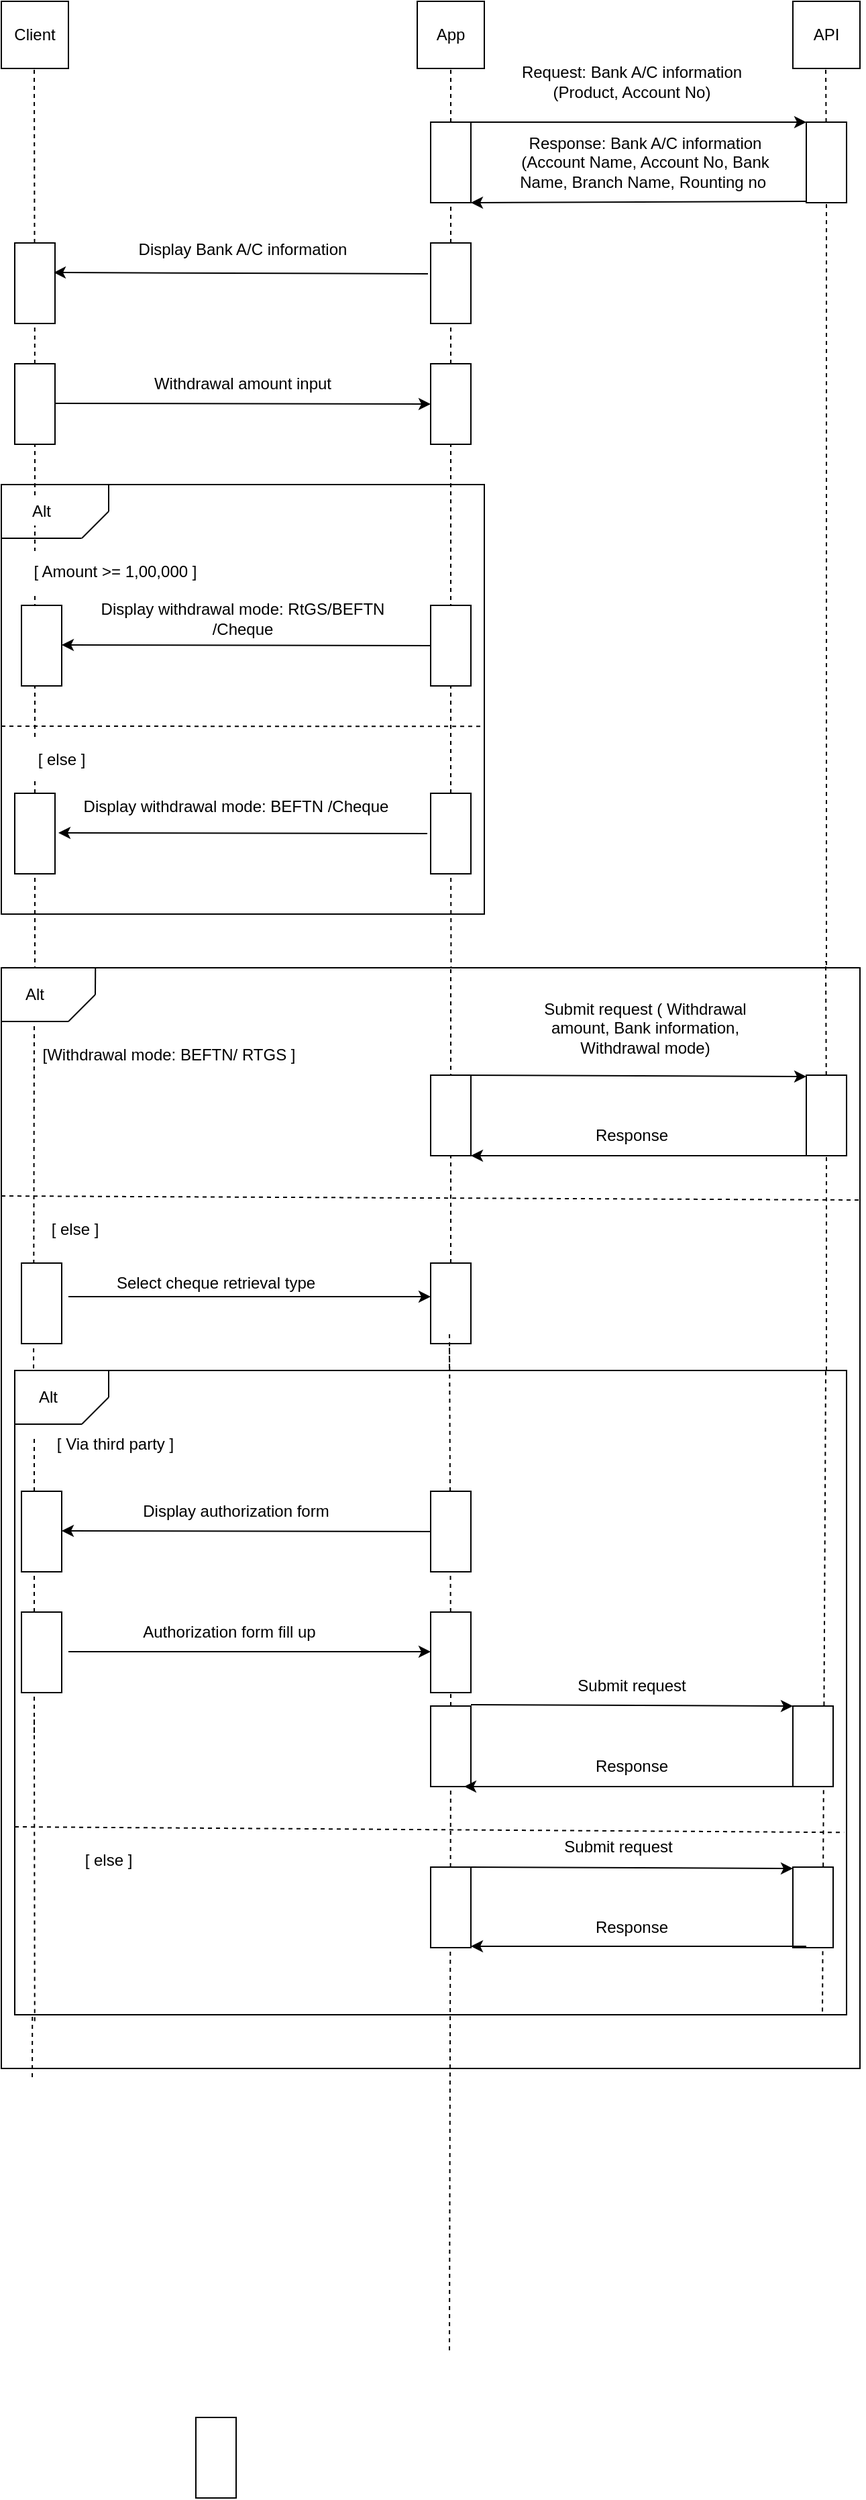 <mxfile version="24.7.5">
  <diagram name="Page-1" id="5GZ_vEYfebcZWhA3_oBz">
    <mxGraphModel dx="1434" dy="780" grid="1" gridSize="10" guides="1" tooltips="1" connect="1" arrows="1" fold="1" page="1" pageScale="1" pageWidth="850" pageHeight="1100" math="0" shadow="0">
      <root>
        <mxCell id="0" />
        <mxCell id="1" parent="0" />
        <mxCell id="pqBlBgK-2w6959EH80eU-27" value="" style="rounded=0;whiteSpace=wrap;html=1;" vertex="1" parent="1">
          <mxGeometry x="90" y="470" width="360" height="320" as="geometry" />
        </mxCell>
        <mxCell id="pqBlBgK-2w6959EH80eU-1" value="Client" style="whiteSpace=wrap;html=1;aspect=fixed;" vertex="1" parent="1">
          <mxGeometry x="90" y="110" width="50" height="50" as="geometry" />
        </mxCell>
        <mxCell id="pqBlBgK-2w6959EH80eU-2" value="App" style="whiteSpace=wrap;html=1;aspect=fixed;" vertex="1" parent="1">
          <mxGeometry x="400" y="110" width="50" height="50" as="geometry" />
        </mxCell>
        <mxCell id="pqBlBgK-2w6959EH80eU-4" value="API" style="whiteSpace=wrap;html=1;aspect=fixed;" vertex="1" parent="1">
          <mxGeometry x="680" y="110" width="50" height="50" as="geometry" />
        </mxCell>
        <mxCell id="pqBlBgK-2w6959EH80eU-5" value="" style="endArrow=none;dashed=1;html=1;rounded=0;" edge="1" parent="1" source="pqBlBgK-2w6959EH80eU-21">
          <mxGeometry width="50" height="50" relative="1" as="geometry">
            <mxPoint x="115" y="630" as="sourcePoint" />
            <mxPoint x="114.5" y="160" as="targetPoint" />
          </mxGeometry>
        </mxCell>
        <mxCell id="pqBlBgK-2w6959EH80eU-6" value="" style="endArrow=none;dashed=1;html=1;rounded=0;" edge="1" parent="1" source="pqBlBgK-2w6959EH80eU-9">
          <mxGeometry width="50" height="50" relative="1" as="geometry">
            <mxPoint x="425.5" y="630" as="sourcePoint" />
            <mxPoint x="425" y="160" as="targetPoint" />
          </mxGeometry>
        </mxCell>
        <mxCell id="pqBlBgK-2w6959EH80eU-7" value="" style="endArrow=none;dashed=1;html=1;rounded=0;" edge="1" parent="1" source="pqBlBgK-2w6959EH80eU-10">
          <mxGeometry width="50" height="50" relative="1" as="geometry">
            <mxPoint x="705" y="630" as="sourcePoint" />
            <mxPoint x="704.5" y="160" as="targetPoint" />
          </mxGeometry>
        </mxCell>
        <mxCell id="pqBlBgK-2w6959EH80eU-11" value="" style="endArrow=none;dashed=1;html=1;rounded=0;" edge="1" parent="1" target="pqBlBgK-2w6959EH80eU-10">
          <mxGeometry width="50" height="50" relative="1" as="geometry">
            <mxPoint x="705" y="1140" as="sourcePoint" />
            <mxPoint x="704.5" y="160" as="targetPoint" />
          </mxGeometry>
        </mxCell>
        <mxCell id="pqBlBgK-2w6959EH80eU-10" value="" style="rounded=0;whiteSpace=wrap;html=1;" vertex="1" parent="1">
          <mxGeometry x="690" y="200" width="30" height="60" as="geometry" />
        </mxCell>
        <mxCell id="pqBlBgK-2w6959EH80eU-12" value="" style="endArrow=none;dashed=1;html=1;rounded=0;" edge="1" parent="1" source="pqBlBgK-2w6959EH80eU-23" target="pqBlBgK-2w6959EH80eU-9">
          <mxGeometry width="50" height="50" relative="1" as="geometry">
            <mxPoint x="425.5" y="630" as="sourcePoint" />
            <mxPoint x="425" y="160" as="targetPoint" />
          </mxGeometry>
        </mxCell>
        <mxCell id="pqBlBgK-2w6959EH80eU-9" value="" style="rounded=0;whiteSpace=wrap;html=1;" vertex="1" parent="1">
          <mxGeometry x="410" y="200" width="30" height="60" as="geometry" />
        </mxCell>
        <mxCell id="pqBlBgK-2w6959EH80eU-13" value="" style="endArrow=classic;html=1;rounded=0;entryX=0;entryY=0;entryDx=0;entryDy=0;" edge="1" parent="1" target="pqBlBgK-2w6959EH80eU-10">
          <mxGeometry width="50" height="50" relative="1" as="geometry">
            <mxPoint x="440" y="200" as="sourcePoint" />
            <mxPoint x="520" y="200" as="targetPoint" />
          </mxGeometry>
        </mxCell>
        <mxCell id="pqBlBgK-2w6959EH80eU-14" value="Request: Bank A/C information (Product, Account No)" style="rounded=0;whiteSpace=wrap;html=1;strokeColor=#FFFFFF;" vertex="1" parent="1">
          <mxGeometry x="470" y="150" width="180" height="40" as="geometry" />
        </mxCell>
        <mxCell id="pqBlBgK-2w6959EH80eU-15" value="" style="endArrow=classic;html=1;rounded=0;entryX=1;entryY=1;entryDx=0;entryDy=0;" edge="1" parent="1" target="pqBlBgK-2w6959EH80eU-9">
          <mxGeometry width="50" height="50" relative="1" as="geometry">
            <mxPoint x="690" y="259" as="sourcePoint" />
            <mxPoint x="600" y="259" as="targetPoint" />
          </mxGeometry>
        </mxCell>
        <mxCell id="pqBlBgK-2w6959EH80eU-16" value="Response: Bank A/C information (Account Name, Account No, Bank Name, Branch Name, Rounting no&amp;nbsp;" style="rounded=0;whiteSpace=wrap;html=1;strokeColor=#FFFFFF;" vertex="1" parent="1">
          <mxGeometry x="460" y="210" width="220" height="40" as="geometry" />
        </mxCell>
        <mxCell id="pqBlBgK-2w6959EH80eU-17" value="" style="rounded=0;whiteSpace=wrap;html=1;" vertex="1" parent="1">
          <mxGeometry x="100" y="290" width="30" height="60" as="geometry" />
        </mxCell>
        <mxCell id="pqBlBgK-2w6959EH80eU-18" value="" style="rounded=0;whiteSpace=wrap;html=1;" vertex="1" parent="1">
          <mxGeometry x="410" y="290" width="30" height="60" as="geometry" />
        </mxCell>
        <mxCell id="pqBlBgK-2w6959EH80eU-19" value="" style="endArrow=classic;html=1;rounded=0;entryX=0.967;entryY=0.367;entryDx=0;entryDy=0;entryPerimeter=0;exitX=-0.067;exitY=0.383;exitDx=0;exitDy=0;exitPerimeter=0;" edge="1" parent="1" source="pqBlBgK-2w6959EH80eU-18" target="pqBlBgK-2w6959EH80eU-17">
          <mxGeometry width="50" height="50" relative="1" as="geometry">
            <mxPoint x="240" y="310" as="sourcePoint" />
            <mxPoint x="180" y="310" as="targetPoint" />
          </mxGeometry>
        </mxCell>
        <mxCell id="pqBlBgK-2w6959EH80eU-20" value="Display Bank A/C information" style="rounded=0;whiteSpace=wrap;html=1;strokeColor=#FFFFFF;" vertex="1" parent="1">
          <mxGeometry x="180" y="290" width="180" height="10" as="geometry" />
        </mxCell>
        <mxCell id="pqBlBgK-2w6959EH80eU-22" value="" style="endArrow=none;dashed=1;html=1;rounded=0;" edge="1" parent="1" source="pqBlBgK-2w6959EH80eU-41" target="pqBlBgK-2w6959EH80eU-21">
          <mxGeometry width="50" height="50" relative="1" as="geometry">
            <mxPoint x="115" y="930" as="sourcePoint" />
            <mxPoint x="114.5" y="160" as="targetPoint" />
          </mxGeometry>
        </mxCell>
        <mxCell id="pqBlBgK-2w6959EH80eU-21" value="" style="rounded=0;whiteSpace=wrap;html=1;" vertex="1" parent="1">
          <mxGeometry x="100" y="380" width="30" height="60" as="geometry" />
        </mxCell>
        <mxCell id="pqBlBgK-2w6959EH80eU-24" value="" style="endArrow=none;dashed=1;html=1;rounded=0;" edge="1" parent="1" source="pqBlBgK-2w6959EH80eU-43" target="pqBlBgK-2w6959EH80eU-23">
          <mxGeometry width="50" height="50" relative="1" as="geometry">
            <mxPoint x="426" y="930" as="sourcePoint" />
            <mxPoint x="425" y="260" as="targetPoint" />
          </mxGeometry>
        </mxCell>
        <mxCell id="pqBlBgK-2w6959EH80eU-23" value="" style="rounded=0;whiteSpace=wrap;html=1;" vertex="1" parent="1">
          <mxGeometry x="410" y="380" width="30" height="60" as="geometry" />
        </mxCell>
        <mxCell id="pqBlBgK-2w6959EH80eU-25" value="" style="endArrow=classic;html=1;rounded=0;entryX=0;entryY=0.5;entryDx=0;entryDy=0;" edge="1" parent="1" target="pqBlBgK-2w6959EH80eU-23">
          <mxGeometry width="50" height="50" relative="1" as="geometry">
            <mxPoint x="130" y="409.5" as="sourcePoint" />
            <mxPoint x="200" y="409.5" as="targetPoint" />
          </mxGeometry>
        </mxCell>
        <mxCell id="pqBlBgK-2w6959EH80eU-26" value="Withdrawal amount input" style="rounded=0;whiteSpace=wrap;html=1;strokeColor=#FFFFFF;" vertex="1" parent="1">
          <mxGeometry x="180" y="390" width="180" height="10" as="geometry" />
        </mxCell>
        <mxCell id="pqBlBgK-2w6959EH80eU-28" value="" style="endArrow=none;html=1;rounded=0;entryX=0.306;entryY=0.538;entryDx=0;entryDy=0;entryPerimeter=0;" edge="1" parent="1">
          <mxGeometry width="50" height="50" relative="1" as="geometry">
            <mxPoint x="149.84" y="510.06" as="sourcePoint" />
            <mxPoint x="90.0" y="510.0" as="targetPoint" />
          </mxGeometry>
        </mxCell>
        <mxCell id="pqBlBgK-2w6959EH80eU-30" value="" style="endArrow=none;html=1;rounded=0;" edge="1" parent="1">
          <mxGeometry width="50" height="50" relative="1" as="geometry">
            <mxPoint x="150" y="510" as="sourcePoint" />
            <mxPoint x="170" y="490" as="targetPoint" />
          </mxGeometry>
        </mxCell>
        <mxCell id="pqBlBgK-2w6959EH80eU-31" value="" style="endArrow=none;html=1;rounded=0;" edge="1" parent="1">
          <mxGeometry width="50" height="50" relative="1" as="geometry">
            <mxPoint x="170" y="490" as="sourcePoint" />
            <mxPoint x="170" y="470" as="targetPoint" />
          </mxGeometry>
        </mxCell>
        <mxCell id="pqBlBgK-2w6959EH80eU-32" value="Alt" style="rounded=0;whiteSpace=wrap;html=1;strokeColor=#FFFFFF;" vertex="1" parent="1">
          <mxGeometry x="100" y="480" width="40" height="20" as="geometry" />
        </mxCell>
        <mxCell id="pqBlBgK-2w6959EH80eU-33" value="[ Amount &amp;gt;= 1,00,000 ]" style="rounded=0;whiteSpace=wrap;html=1;strokeColor=#FFFFFF;" vertex="1" parent="1">
          <mxGeometry x="100" y="520" width="150" height="30" as="geometry" />
        </mxCell>
        <mxCell id="pqBlBgK-2w6959EH80eU-34" value="" style="rounded=0;whiteSpace=wrap;html=1;" vertex="1" parent="1">
          <mxGeometry x="105" y="560" width="30" height="60" as="geometry" />
        </mxCell>
        <mxCell id="pqBlBgK-2w6959EH80eU-35" value="" style="rounded=0;whiteSpace=wrap;html=1;" vertex="1" parent="1">
          <mxGeometry x="410" y="560" width="30" height="60" as="geometry" />
        </mxCell>
        <mxCell id="pqBlBgK-2w6959EH80eU-37" value="" style="endArrow=classic;html=1;rounded=0;entryX=0.967;entryY=0.367;entryDx=0;entryDy=0;entryPerimeter=0;" edge="1" parent="1">
          <mxGeometry width="50" height="50" relative="1" as="geometry">
            <mxPoint x="410" y="590" as="sourcePoint" />
            <mxPoint x="135" y="589.5" as="targetPoint" />
          </mxGeometry>
        </mxCell>
        <mxCell id="pqBlBgK-2w6959EH80eU-38" value="Display withdrawal mode: RtGS/BEFTN /Cheque" style="rounded=0;whiteSpace=wrap;html=1;strokeColor=#FFFFFF;" vertex="1" parent="1">
          <mxGeometry x="140" y="560" width="260" height="20" as="geometry" />
        </mxCell>
        <mxCell id="pqBlBgK-2w6959EH80eU-40" value="[ else ]" style="rounded=0;whiteSpace=wrap;html=1;strokeColor=#FFFFFF;" vertex="1" parent="1">
          <mxGeometry x="100" y="660" width="70" height="30" as="geometry" />
        </mxCell>
        <mxCell id="pqBlBgK-2w6959EH80eU-41" value="" style="rounded=0;whiteSpace=wrap;html=1;" vertex="1" parent="1">
          <mxGeometry x="100" y="700" width="30" height="60" as="geometry" />
        </mxCell>
        <mxCell id="pqBlBgK-2w6959EH80eU-42" value="" style="endArrow=none;dashed=1;html=1;rounded=0;strokeColor=#000000;" edge="1" parent="1" target="pqBlBgK-2w6959EH80eU-41">
          <mxGeometry width="50" height="50" relative="1" as="geometry">
            <mxPoint x="115" y="1150" as="sourcePoint" />
            <mxPoint x="115" y="440" as="targetPoint" />
          </mxGeometry>
        </mxCell>
        <mxCell id="pqBlBgK-2w6959EH80eU-44" value="" style="endArrow=none;dashed=1;html=1;rounded=0;" edge="1" parent="1" target="pqBlBgK-2w6959EH80eU-43">
          <mxGeometry width="50" height="50" relative="1" as="geometry">
            <mxPoint x="426" y="1150" as="sourcePoint" />
            <mxPoint x="425" y="440" as="targetPoint" />
          </mxGeometry>
        </mxCell>
        <mxCell id="pqBlBgK-2w6959EH80eU-43" value="" style="rounded=0;whiteSpace=wrap;html=1;" vertex="1" parent="1">
          <mxGeometry x="410" y="700" width="30" height="60" as="geometry" />
        </mxCell>
        <mxCell id="pqBlBgK-2w6959EH80eU-48" value="" style="rounded=0;whiteSpace=wrap;html=1;" vertex="1" parent="1">
          <mxGeometry x="90" y="830" width="640" height="820" as="geometry" />
        </mxCell>
        <mxCell id="pqBlBgK-2w6959EH80eU-45" value="" style="endArrow=none;dashed=1;html=1;rounded=0;entryX=0.992;entryY=0.563;entryDx=0;entryDy=0;entryPerimeter=0;" edge="1" parent="1" target="pqBlBgK-2w6959EH80eU-27">
          <mxGeometry width="50" height="50" relative="1" as="geometry">
            <mxPoint x="90" y="650" as="sourcePoint" />
            <mxPoint x="170" y="650" as="targetPoint" />
          </mxGeometry>
        </mxCell>
        <mxCell id="pqBlBgK-2w6959EH80eU-46" value="" style="endArrow=classic;html=1;rounded=0;entryX=0.967;entryY=0.367;entryDx=0;entryDy=0;entryPerimeter=0;" edge="1" parent="1">
          <mxGeometry width="50" height="50" relative="1" as="geometry">
            <mxPoint x="407.5" y="730" as="sourcePoint" />
            <mxPoint x="132.5" y="729.5" as="targetPoint" />
          </mxGeometry>
        </mxCell>
        <mxCell id="pqBlBgK-2w6959EH80eU-47" value="Display withdrawal mode: BEFTN /Cheque" style="rounded=0;whiteSpace=wrap;html=1;strokeColor=#FFFFFF;" vertex="1" parent="1">
          <mxGeometry x="135" y="700" width="260" height="20" as="geometry" />
        </mxCell>
        <mxCell id="pqBlBgK-2w6959EH80eU-51" value="" style="endArrow=none;html=1;rounded=0;" edge="1" parent="1">
          <mxGeometry width="50" height="50" relative="1" as="geometry">
            <mxPoint x="140" y="870" as="sourcePoint" />
            <mxPoint x="90" y="870" as="targetPoint" />
          </mxGeometry>
        </mxCell>
        <mxCell id="pqBlBgK-2w6959EH80eU-52" value="" style="endArrow=none;html=1;rounded=0;" edge="1" parent="1">
          <mxGeometry width="50" height="50" relative="1" as="geometry">
            <mxPoint x="140" y="870" as="sourcePoint" />
            <mxPoint x="160" y="850" as="targetPoint" />
          </mxGeometry>
        </mxCell>
        <mxCell id="pqBlBgK-2w6959EH80eU-53" value="" style="endArrow=none;html=1;rounded=0;" edge="1" parent="1">
          <mxGeometry width="50" height="50" relative="1" as="geometry">
            <mxPoint x="160" y="850" as="sourcePoint" />
            <mxPoint x="160.13" y="830" as="targetPoint" />
          </mxGeometry>
        </mxCell>
        <mxCell id="pqBlBgK-2w6959EH80eU-54" value="Alt" style="rounded=0;whiteSpace=wrap;html=1;strokeColor=#FFFFFF;" vertex="1" parent="1">
          <mxGeometry x="95" y="840" width="40" height="20" as="geometry" />
        </mxCell>
        <mxCell id="pqBlBgK-2w6959EH80eU-56" value="" style="endArrow=none;dashed=1;html=1;rounded=0;" edge="1" parent="1" source="pqBlBgK-2w6959EH80eU-71">
          <mxGeometry width="50" height="50" relative="1" as="geometry">
            <mxPoint x="425" y="1130" as="sourcePoint" />
            <mxPoint x="425" y="830" as="targetPoint" />
          </mxGeometry>
        </mxCell>
        <mxCell id="pqBlBgK-2w6959EH80eU-57" value="[Withdrawal mode: BEFTN/ RTGS ]" style="rounded=0;whiteSpace=wrap;html=1;strokeColor=#FFFFFF;" vertex="1" parent="1">
          <mxGeometry x="105" y="890" width="220" height="10" as="geometry" />
        </mxCell>
        <mxCell id="pqBlBgK-2w6959EH80eU-58" value="" style="rounded=0;whiteSpace=wrap;html=1;" vertex="1" parent="1">
          <mxGeometry x="410" y="910" width="30" height="60" as="geometry" />
        </mxCell>
        <mxCell id="pqBlBgK-2w6959EH80eU-60" value="" style="endArrow=none;dashed=1;html=1;rounded=0;" edge="1" parent="1" source="pqBlBgK-2w6959EH80eU-59">
          <mxGeometry width="50" height="50" relative="1" as="geometry">
            <mxPoint x="704.5" y="1125" as="sourcePoint" />
            <mxPoint x="704.5" y="825" as="targetPoint" />
          </mxGeometry>
        </mxCell>
        <mxCell id="pqBlBgK-2w6959EH80eU-61" value="" style="endArrow=none;dashed=1;html=1;rounded=0;" edge="1" parent="1" target="pqBlBgK-2w6959EH80eU-59">
          <mxGeometry width="50" height="50" relative="1" as="geometry">
            <mxPoint x="705" y="1340" as="sourcePoint" />
            <mxPoint x="704.5" y="825" as="targetPoint" />
          </mxGeometry>
        </mxCell>
        <mxCell id="pqBlBgK-2w6959EH80eU-59" value="" style="rounded=0;whiteSpace=wrap;html=1;" vertex="1" parent="1">
          <mxGeometry x="690" y="910" width="30" height="60" as="geometry" />
        </mxCell>
        <mxCell id="pqBlBgK-2w6959EH80eU-62" value="" style="endArrow=classic;html=1;rounded=0;" edge="1" parent="1">
          <mxGeometry width="50" height="50" relative="1" as="geometry">
            <mxPoint x="430" y="910" as="sourcePoint" />
            <mxPoint x="690" y="911" as="targetPoint" />
          </mxGeometry>
        </mxCell>
        <mxCell id="pqBlBgK-2w6959EH80eU-63" value="" style="endArrow=classic;html=1;rounded=0;exitX=-0.067;exitY=0.383;exitDx=0;exitDy=0;exitPerimeter=0;" edge="1" parent="1">
          <mxGeometry width="50" height="50" relative="1" as="geometry">
            <mxPoint x="690" y="970" as="sourcePoint" />
            <mxPoint x="440" y="970" as="targetPoint" />
          </mxGeometry>
        </mxCell>
        <mxCell id="pqBlBgK-2w6959EH80eU-64" value="Submit request ( Withdrawal amount, Bank information, Withdrawal mode)" style="rounded=0;whiteSpace=wrap;html=1;strokeColor=#FFFFFF;" vertex="1" parent="1">
          <mxGeometry x="485" y="850" width="170" height="50" as="geometry" />
        </mxCell>
        <mxCell id="pqBlBgK-2w6959EH80eU-65" value="Response" style="rounded=0;whiteSpace=wrap;html=1;strokeColor=#FFFFFF;" vertex="1" parent="1">
          <mxGeometry x="490" y="950" width="140" height="10" as="geometry" />
        </mxCell>
        <mxCell id="pqBlBgK-2w6959EH80eU-67" value="" style="endArrow=none;dashed=1;html=1;rounded=0;exitX=0.036;exitY=1.008;exitDx=0;exitDy=0;exitPerimeter=0;" edge="1" parent="1" source="pqBlBgK-2w6959EH80eU-48">
          <mxGeometry width="50" height="50" relative="1" as="geometry">
            <mxPoint x="114.5" y="1170" as="sourcePoint" />
            <mxPoint x="114.5" y="870" as="targetPoint" />
          </mxGeometry>
        </mxCell>
        <mxCell id="pqBlBgK-2w6959EH80eU-68" value="[ else ]" style="rounded=0;whiteSpace=wrap;html=1;strokeColor=#FFFFFF;" vertex="1" parent="1">
          <mxGeometry x="120" y="1020" width="50" height="10" as="geometry" />
        </mxCell>
        <mxCell id="pqBlBgK-2w6959EH80eU-70" value="" style="rounded=0;whiteSpace=wrap;html=1;" vertex="1" parent="1">
          <mxGeometry x="105" y="1050" width="30" height="60" as="geometry" />
        </mxCell>
        <mxCell id="pqBlBgK-2w6959EH80eU-71" value="" style="rounded=0;whiteSpace=wrap;html=1;" vertex="1" parent="1">
          <mxGeometry x="410" y="1050" width="30" height="60" as="geometry" />
        </mxCell>
        <mxCell id="pqBlBgK-2w6959EH80eU-73" value="" style="endArrow=classic;html=1;rounded=0;entryX=0;entryY=0.5;entryDx=0;entryDy=0;" edge="1" parent="1">
          <mxGeometry width="50" height="50" relative="1" as="geometry">
            <mxPoint x="140" y="1075" as="sourcePoint" />
            <mxPoint x="410" y="1075" as="targetPoint" />
          </mxGeometry>
        </mxCell>
        <mxCell id="pqBlBgK-2w6959EH80eU-74" value="Select cheque retrieval type" style="rounded=0;whiteSpace=wrap;html=1;strokeColor=#FFFFFF;" vertex="1" parent="1">
          <mxGeometry x="140" y="1060" width="220" height="10" as="geometry" />
        </mxCell>
        <mxCell id="pqBlBgK-2w6959EH80eU-75" value="" style="endArrow=none;dashed=1;html=1;rounded=0;" edge="1" parent="1">
          <mxGeometry width="50" height="50" relative="1" as="geometry">
            <mxPoint x="424" y="1350" as="sourcePoint" />
            <mxPoint x="424" y="1110" as="targetPoint" />
          </mxGeometry>
        </mxCell>
        <mxCell id="pqBlBgK-2w6959EH80eU-76" value="" style="rounded=0;whiteSpace=wrap;html=1;" vertex="1" parent="1">
          <mxGeometry x="100" y="1130" width="620" height="480" as="geometry" />
        </mxCell>
        <mxCell id="pqBlBgK-2w6959EH80eU-79" value="" style="endArrow=none;html=1;rounded=0;" edge="1" parent="1">
          <mxGeometry width="50" height="50" relative="1" as="geometry">
            <mxPoint x="100" y="1170" as="sourcePoint" />
            <mxPoint x="150" y="1170" as="targetPoint" />
          </mxGeometry>
        </mxCell>
        <mxCell id="pqBlBgK-2w6959EH80eU-81" value="" style="endArrow=none;html=1;rounded=0;" edge="1" parent="1">
          <mxGeometry width="50" height="50" relative="1" as="geometry">
            <mxPoint x="150" y="1170" as="sourcePoint" />
            <mxPoint x="170" y="1150" as="targetPoint" />
          </mxGeometry>
        </mxCell>
        <mxCell id="pqBlBgK-2w6959EH80eU-83" value="" style="endArrow=none;html=1;rounded=0;" edge="1" parent="1">
          <mxGeometry width="50" height="50" relative="1" as="geometry">
            <mxPoint x="170" y="1150" as="sourcePoint" />
            <mxPoint x="170" y="1130" as="targetPoint" />
          </mxGeometry>
        </mxCell>
        <mxCell id="pqBlBgK-2w6959EH80eU-84" value="Alt" style="rounded=0;whiteSpace=wrap;html=1;strokeColor=#FFFFFF;" vertex="1" parent="1">
          <mxGeometry x="110" y="1150" width="30" as="geometry" />
        </mxCell>
        <mxCell id="pqBlBgK-2w6959EH80eU-86" value="[ Via third party ]" style="rounded=0;whiteSpace=wrap;html=1;strokeColor=#FFFFFF;" vertex="1" parent="1">
          <mxGeometry x="110" y="1180" width="130" height="10" as="geometry" />
        </mxCell>
        <mxCell id="pqBlBgK-2w6959EH80eU-87" value="" style="endArrow=none;dashed=1;html=1;rounded=0;" edge="1" parent="1">
          <mxGeometry width="50" height="50" relative="1" as="geometry">
            <mxPoint x="114.5" y="1400" as="sourcePoint" />
            <mxPoint x="114.5" y="1180" as="targetPoint" />
          </mxGeometry>
        </mxCell>
        <mxCell id="pqBlBgK-2w6959EH80eU-88" value="" style="endArrow=none;dashed=1;html=1;rounded=0;" edge="1" parent="1" source="pqBlBgK-2w6959EH80eU-96">
          <mxGeometry width="50" height="50" relative="1" as="geometry">
            <mxPoint x="424" y="1570" as="sourcePoint" />
            <mxPoint x="424" y="1100" as="targetPoint" />
          </mxGeometry>
        </mxCell>
        <mxCell id="pqBlBgK-2w6959EH80eU-89" value="" style="rounded=0;whiteSpace=wrap;html=1;" vertex="1" parent="1">
          <mxGeometry x="105" y="1220" width="30" height="60" as="geometry" />
        </mxCell>
        <mxCell id="pqBlBgK-2w6959EH80eU-91" value="" style="rounded=0;whiteSpace=wrap;html=1;" vertex="1" parent="1">
          <mxGeometry x="410" y="1220" width="30" height="60" as="geometry" />
        </mxCell>
        <mxCell id="pqBlBgK-2w6959EH80eU-93" value="" style="endArrow=classic;html=1;rounded=0;entryX=0.967;entryY=0.367;entryDx=0;entryDy=0;entryPerimeter=0;" edge="1" parent="1">
          <mxGeometry width="50" height="50" relative="1" as="geometry">
            <mxPoint x="410" y="1250" as="sourcePoint" />
            <mxPoint x="135" y="1249.5" as="targetPoint" />
          </mxGeometry>
        </mxCell>
        <mxCell id="pqBlBgK-2w6959EH80eU-94" value="Display authorization form" style="rounded=0;whiteSpace=wrap;html=1;strokeColor=#FFFFFF;" vertex="1" parent="1">
          <mxGeometry x="155" y="1230" width="220" height="10" as="geometry" />
        </mxCell>
        <mxCell id="pqBlBgK-2w6959EH80eU-95" value="" style="rounded=0;whiteSpace=wrap;html=1;" vertex="1" parent="1">
          <mxGeometry x="105" y="1310" width="30" height="60" as="geometry" />
        </mxCell>
        <mxCell id="pqBlBgK-2w6959EH80eU-97" value="" style="endArrow=none;dashed=1;html=1;rounded=0;" edge="1" parent="1" source="pqBlBgK-2w6959EH80eU-102" target="pqBlBgK-2w6959EH80eU-96">
          <mxGeometry width="50" height="50" relative="1" as="geometry">
            <mxPoint x="424" y="1570" as="sourcePoint" />
            <mxPoint x="424" y="1100" as="targetPoint" />
          </mxGeometry>
        </mxCell>
        <mxCell id="pqBlBgK-2w6959EH80eU-96" value="" style="rounded=0;whiteSpace=wrap;html=1;" vertex="1" parent="1">
          <mxGeometry x="410" y="1310" width="30" height="60" as="geometry" />
        </mxCell>
        <mxCell id="pqBlBgK-2w6959EH80eU-98" value="" style="endArrow=classic;html=1;rounded=0;entryX=0;entryY=0.5;entryDx=0;entryDy=0;" edge="1" parent="1">
          <mxGeometry width="50" height="50" relative="1" as="geometry">
            <mxPoint x="140" y="1339.5" as="sourcePoint" />
            <mxPoint x="410" y="1339.5" as="targetPoint" />
          </mxGeometry>
        </mxCell>
        <mxCell id="pqBlBgK-2w6959EH80eU-99" value="Authorization form fill up" style="rounded=0;whiteSpace=wrap;html=1;strokeColor=#FFFFFF;" vertex="1" parent="1">
          <mxGeometry x="150" y="1320" width="220" height="10" as="geometry" />
        </mxCell>
        <mxCell id="pqBlBgK-2w6959EH80eU-101" value="" style="endArrow=none;dashed=1;html=1;rounded=0;exitX=0.971;exitY=0.995;exitDx=0;exitDy=0;exitPerimeter=0;" edge="1" parent="1" source="pqBlBgK-2w6959EH80eU-76">
          <mxGeometry width="50" height="50" relative="1" as="geometry">
            <mxPoint x="704.5" y="1410" as="sourcePoint" />
            <mxPoint x="704.5" y="1130" as="targetPoint" />
          </mxGeometry>
        </mxCell>
        <mxCell id="pqBlBgK-2w6959EH80eU-103" value="" style="endArrow=none;dashed=1;html=1;rounded=0;" edge="1" parent="1" target="pqBlBgK-2w6959EH80eU-102">
          <mxGeometry width="50" height="50" relative="1" as="geometry">
            <mxPoint x="424" y="1860" as="sourcePoint" />
            <mxPoint x="425" y="1370" as="targetPoint" />
          </mxGeometry>
        </mxCell>
        <mxCell id="pqBlBgK-2w6959EH80eU-102" value="" style="rounded=0;whiteSpace=wrap;html=1;" vertex="1" parent="1">
          <mxGeometry x="410" y="1380" width="30" height="60" as="geometry" />
        </mxCell>
        <mxCell id="pqBlBgK-2w6959EH80eU-104" value="" style="rounded=0;whiteSpace=wrap;html=1;" vertex="1" parent="1">
          <mxGeometry x="680" y="1380" width="30" height="60" as="geometry" />
        </mxCell>
        <mxCell id="pqBlBgK-2w6959EH80eU-105" value="" style="endArrow=classic;html=1;rounded=0;" edge="1" parent="1">
          <mxGeometry width="50" height="50" relative="1" as="geometry">
            <mxPoint x="440" y="1379" as="sourcePoint" />
            <mxPoint x="680" y="1380" as="targetPoint" />
          </mxGeometry>
        </mxCell>
        <mxCell id="pqBlBgK-2w6959EH80eU-106" value="Submit request" style="rounded=0;whiteSpace=wrap;html=1;strokeColor=#FFFFFF;" vertex="1" parent="1">
          <mxGeometry x="490" y="1360" width="140" height="10" as="geometry" />
        </mxCell>
        <mxCell id="pqBlBgK-2w6959EH80eU-107" value="" style="endArrow=classic;html=1;rounded=0;exitX=-0.067;exitY=0.383;exitDx=0;exitDy=0;exitPerimeter=0;" edge="1" parent="1">
          <mxGeometry width="50" height="50" relative="1" as="geometry">
            <mxPoint x="685" y="1440" as="sourcePoint" />
            <mxPoint x="435" y="1440" as="targetPoint" />
          </mxGeometry>
        </mxCell>
        <mxCell id="pqBlBgK-2w6959EH80eU-108" value="Response" style="rounded=0;whiteSpace=wrap;html=1;strokeColor=#FFFFFF;" vertex="1" parent="1">
          <mxGeometry x="490" y="1420" width="140" height="10" as="geometry" />
        </mxCell>
        <mxCell id="pqBlBgK-2w6959EH80eU-109" value="" style="endArrow=none;dashed=1;html=1;rounded=0;entryX=0.997;entryY=0.717;entryDx=0;entryDy=0;entryPerimeter=0;" edge="1" parent="1" target="pqBlBgK-2w6959EH80eU-76">
          <mxGeometry width="50" height="50" relative="1" as="geometry">
            <mxPoint x="100" y="1470" as="sourcePoint" />
            <mxPoint x="420" y="1470" as="targetPoint" />
          </mxGeometry>
        </mxCell>
        <mxCell id="pqBlBgK-2w6959EH80eU-110" value="[ else ]" style="rounded=0;whiteSpace=wrap;html=1;strokeColor=#FFFFFF;" vertex="1" parent="1">
          <mxGeometry x="105" y="1490" width="130" height="10" as="geometry" />
        </mxCell>
        <mxCell id="pqBlBgK-2w6959EH80eU-111" value="" style="rounded=0;whiteSpace=wrap;html=1;" vertex="1" parent="1">
          <mxGeometry x="410" y="1500" width="30" height="60" as="geometry" />
        </mxCell>
        <mxCell id="pqBlBgK-2w6959EH80eU-112" value="" style="rounded=0;whiteSpace=wrap;html=1;" vertex="1" parent="1">
          <mxGeometry x="680" y="1500" width="30" height="60" as="geometry" />
        </mxCell>
        <mxCell id="pqBlBgK-2w6959EH80eU-114" value="" style="endArrow=classic;html=1;rounded=0;" edge="1" parent="1">
          <mxGeometry width="50" height="50" relative="1" as="geometry">
            <mxPoint x="440" y="1500" as="sourcePoint" />
            <mxPoint x="680" y="1501" as="targetPoint" />
          </mxGeometry>
        </mxCell>
        <mxCell id="pqBlBgK-2w6959EH80eU-115" value="Submit request" style="rounded=0;whiteSpace=wrap;html=1;strokeColor=#FFFFFF;" vertex="1" parent="1">
          <mxGeometry x="480" y="1480" width="140" height="10" as="geometry" />
        </mxCell>
        <mxCell id="pqBlBgK-2w6959EH80eU-116" value="" style="endArrow=classic;html=1;rounded=0;exitX=-0.067;exitY=0.383;exitDx=0;exitDy=0;exitPerimeter=0;" edge="1" parent="1">
          <mxGeometry width="50" height="50" relative="1" as="geometry">
            <mxPoint x="690" y="1559" as="sourcePoint" />
            <mxPoint x="440" y="1559" as="targetPoint" />
          </mxGeometry>
        </mxCell>
        <mxCell id="pqBlBgK-2w6959EH80eU-117" value="Response" style="rounded=0;whiteSpace=wrap;html=1;strokeColor=#FFFFFF;" vertex="1" parent="1">
          <mxGeometry x="490" y="1540" width="140" height="10" as="geometry" />
        </mxCell>
        <mxCell id="pqBlBgK-2w6959EH80eU-118" value="" style="endArrow=none;dashed=1;html=1;rounded=0;exitX=0.024;exitY=1.01;exitDx=0;exitDy=0;exitPerimeter=0;" edge="1" parent="1" source="pqBlBgK-2w6959EH80eU-76">
          <mxGeometry width="50" height="50" relative="1" as="geometry">
            <mxPoint x="115" y="1620" as="sourcePoint" />
            <mxPoint x="114.5" y="1390" as="targetPoint" />
          </mxGeometry>
        </mxCell>
        <mxCell id="pqBlBgK-2w6959EH80eU-119" value="" style="rounded=0;whiteSpace=wrap;html=1;" vertex="1" parent="1">
          <mxGeometry x="235" y="1910" width="30" height="60" as="geometry" />
        </mxCell>
        <mxCell id="pqBlBgK-2w6959EH80eU-120" value="" style="endArrow=none;dashed=1;html=1;rounded=0;entryX=1.003;entryY=0.211;entryDx=0;entryDy=0;entryPerimeter=0;" edge="1" parent="1" target="pqBlBgK-2w6959EH80eU-48">
          <mxGeometry width="50" height="50" relative="1" as="geometry">
            <mxPoint x="90" y="1000" as="sourcePoint" />
            <mxPoint x="734" y="1000" as="targetPoint" />
          </mxGeometry>
        </mxCell>
      </root>
    </mxGraphModel>
  </diagram>
</mxfile>
